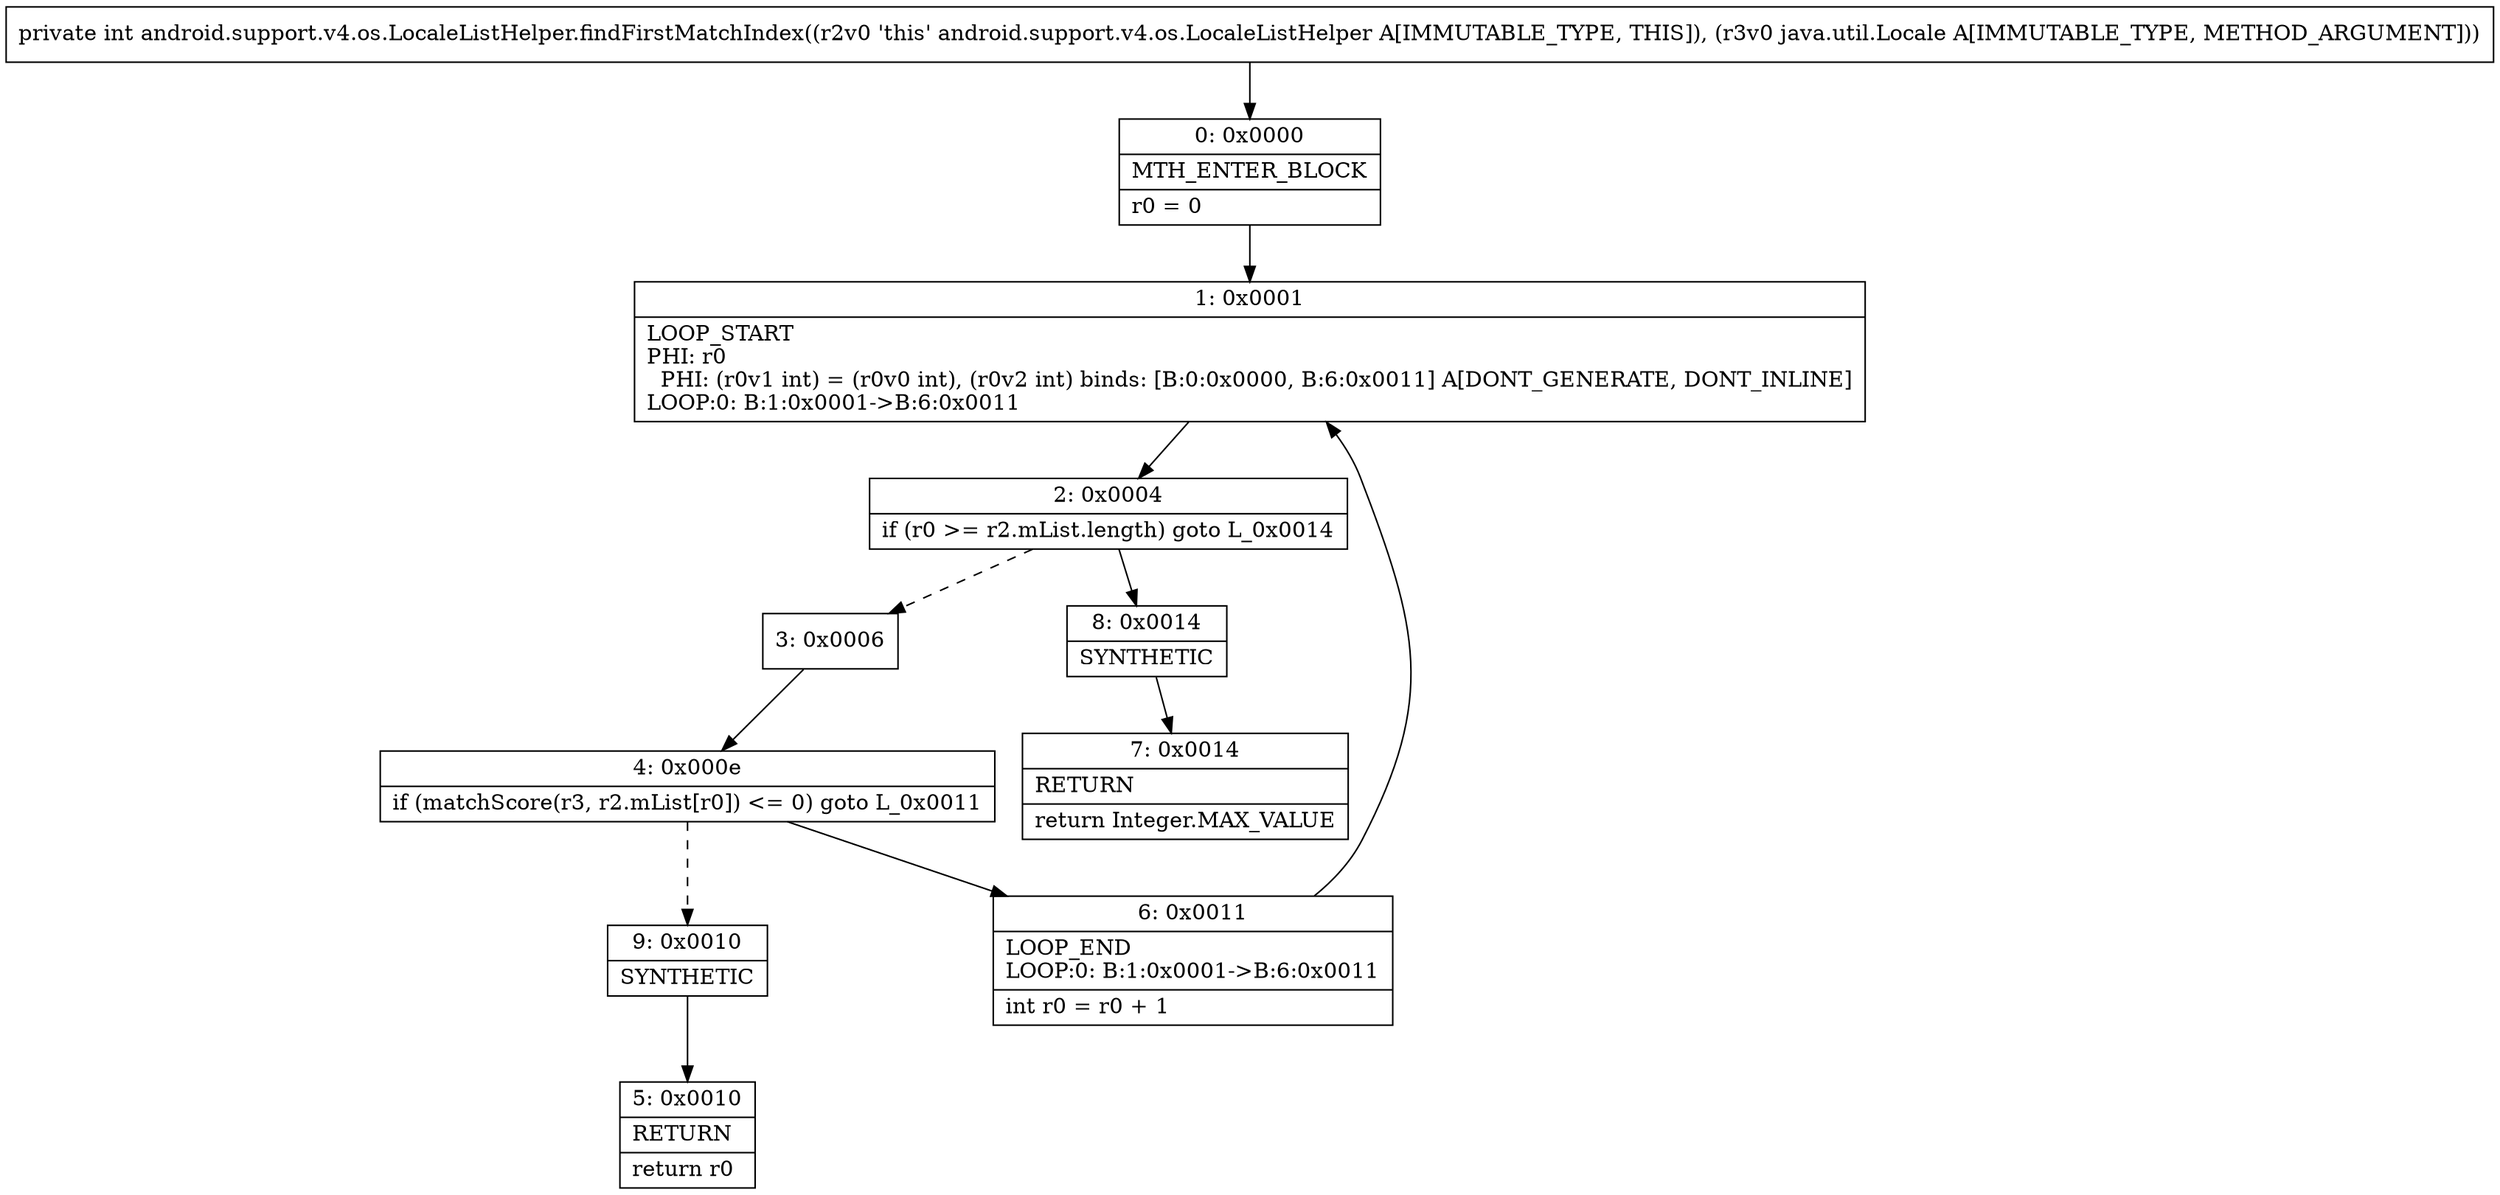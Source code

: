 digraph "CFG forandroid.support.v4.os.LocaleListHelper.findFirstMatchIndex(Ljava\/util\/Locale;)I" {
Node_0 [shape=record,label="{0\:\ 0x0000|MTH_ENTER_BLOCK\l|r0 = 0\l}"];
Node_1 [shape=record,label="{1\:\ 0x0001|LOOP_START\lPHI: r0 \l  PHI: (r0v1 int) = (r0v0 int), (r0v2 int) binds: [B:0:0x0000, B:6:0x0011] A[DONT_GENERATE, DONT_INLINE]\lLOOP:0: B:1:0x0001\-\>B:6:0x0011\l}"];
Node_2 [shape=record,label="{2\:\ 0x0004|if (r0 \>= r2.mList.length) goto L_0x0014\l}"];
Node_3 [shape=record,label="{3\:\ 0x0006}"];
Node_4 [shape=record,label="{4\:\ 0x000e|if (matchScore(r3, r2.mList[r0]) \<= 0) goto L_0x0011\l}"];
Node_5 [shape=record,label="{5\:\ 0x0010|RETURN\l|return r0\l}"];
Node_6 [shape=record,label="{6\:\ 0x0011|LOOP_END\lLOOP:0: B:1:0x0001\-\>B:6:0x0011\l|int r0 = r0 + 1\l}"];
Node_7 [shape=record,label="{7\:\ 0x0014|RETURN\l|return Integer.MAX_VALUE\l}"];
Node_8 [shape=record,label="{8\:\ 0x0014|SYNTHETIC\l}"];
Node_9 [shape=record,label="{9\:\ 0x0010|SYNTHETIC\l}"];
MethodNode[shape=record,label="{private int android.support.v4.os.LocaleListHelper.findFirstMatchIndex((r2v0 'this' android.support.v4.os.LocaleListHelper A[IMMUTABLE_TYPE, THIS]), (r3v0 java.util.Locale A[IMMUTABLE_TYPE, METHOD_ARGUMENT])) }"];
MethodNode -> Node_0;
Node_0 -> Node_1;
Node_1 -> Node_2;
Node_2 -> Node_3[style=dashed];
Node_2 -> Node_8;
Node_3 -> Node_4;
Node_4 -> Node_6;
Node_4 -> Node_9[style=dashed];
Node_6 -> Node_1;
Node_8 -> Node_7;
Node_9 -> Node_5;
}


